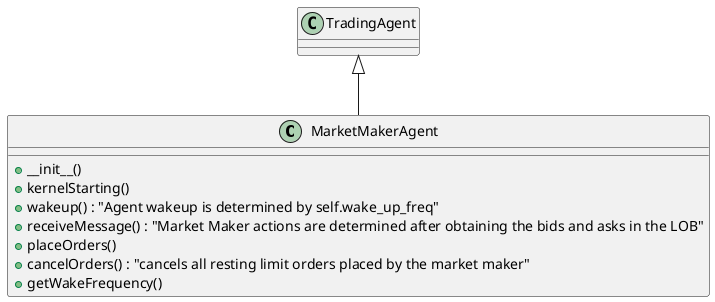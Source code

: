 @startuml
class MarketMakerAgent {
  + __init__()
  + kernelStarting()
  + wakeup() : "Agent wakeup is determined by self.wake_up_freq"
  + receiveMessage() : "Market Maker actions are determined after obtaining the bids and asks in the LOB"
  + placeOrders()
  + cancelOrders() : "cancels all resting limit orders placed by the market maker"
  + getWakeFrequency()
}
TradingAgent <|-- MarketMakerAgent
@enduml